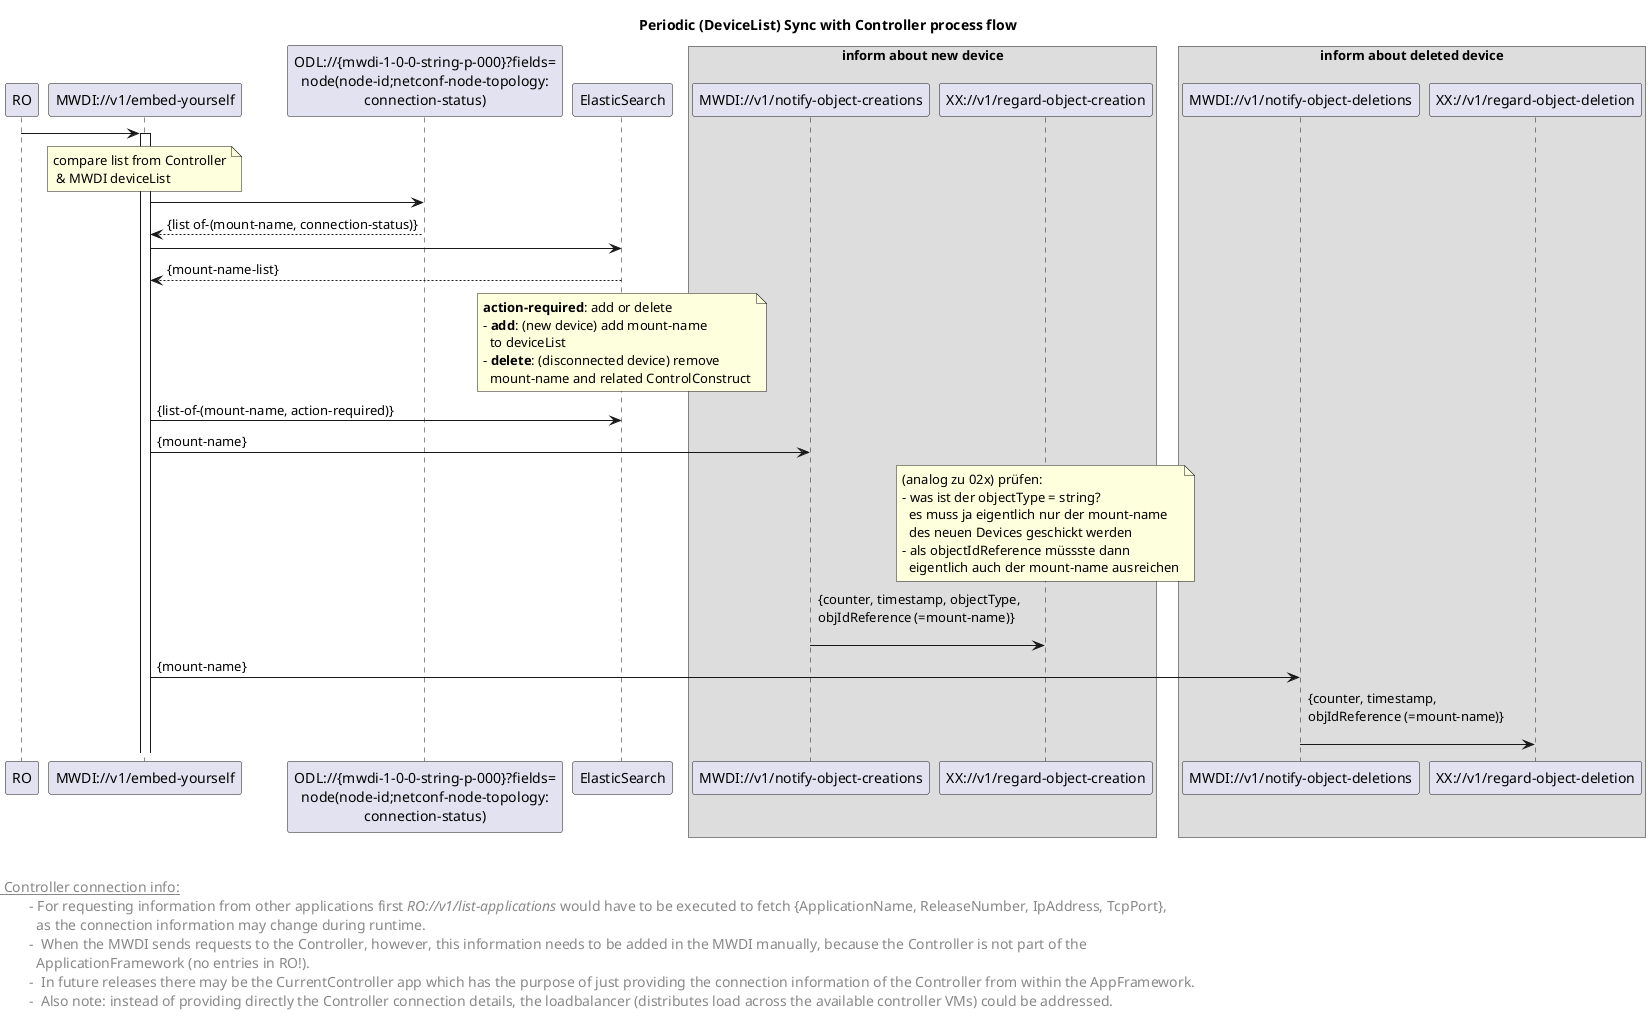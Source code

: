 @startuml
skinparam responseMessageBelowArrow true
skinparam BoxPadding 10

title  Periodic (DeviceList) Sync with Controller process flow


'participants
participant "RO" as ro
participant "MWDI://v1/embed-yourself" as mwdi
participant "ODL://{mwdi-1-0-0-string-p-000}?fields=\nnode(node-id;netconf-node-topology:\nconnection-status)" as odlConnectionStatus
participant "ElasticSearch" as es

box inform about new device
participant "MWDI://v1/notify-object-creations" as notifyCreate
participant "XX://v1/regard-object-creation" as subscriberOpCreate
end box

box inform about deleted device
participant "MWDI://v1/notify-object-deletions" as notifyDelete
participant "XX://v1/regard-object-deletion" as subscriberOpDelete
end box

ro -> mwdi
activate mwdi

'get deviceList from Controller
note over mwdi: compare list from Controller\n & MWDI deviceList
mwdi -> odlConnectionStatus
odlConnectionStatus --> mwdi: {list of-(mount-name, connection-status)}

'get MWDI deviceList from ElasticSearch 
mwdi -> es
es --> mwdi: {mount-name-list}

'diff both lists and process devices accordingly
note over es
 <b>action-required</b>: add or delete
 - <b>add</b>: (new device) add mount-name 
   to deviceList
 - <b>delete</b>: (disconnected device) remove 
   mount-name and related ControlConstruct
end note 


mwdi -> es: {list-of-(mount-name, action-required)}

'inform subscribers about new device
mwdi -> notifyCreate: {mount-name}

note over subscriberOpCreate
(analog zu 02x) prüfen: 
- was ist der objectType = string?
  es muss ja eigentlich nur der mount-name 
  des neuen Devices geschickt werden 
- als objectIdReference müssste dann 
  eigentlich auch der mount-name ausreichen
end note

notifyCreate -> subscriberOpCreate: {counter, timestamp, objectType, \nobjIdReference (=mount-name)} \n

'inform subscribers about deleted device
mwdi -> notifyDelete: {mount-name}

notifyDelete -> subscriberOpDelete: {counter, timestamp, \nobjIdReference (=mount-name)} \n



left footer 


<u> Controller connection info:</u>
\t- For requesting information from other applications first <i>RO://v1/list-applications</i> would have to be executed to fetch {ApplicationName, ReleaseNumber, IpAddress, TcpPort}, 
\t  as the connection information may change during runtime.
\t-  When the MWDI sends requests to the Controller, however, this information needs to be added in the MWDI manually, because the Controller is not part of the 
\t  ApplicationFramework (no entries in RO!). 
\t-  In future releases there may be the CurrentController app which has the purpose of just providing the connection information of the Controller from within the AppFramework.
\t-  Also note: instead of providing directly the Controller connection details, the loadbalancer (distributes load across the available controller VMs) could be addressed.

end footer

<style>
footer {
  HorizontalAlignment left
  FontSize 14
}
</style>

@enduml
